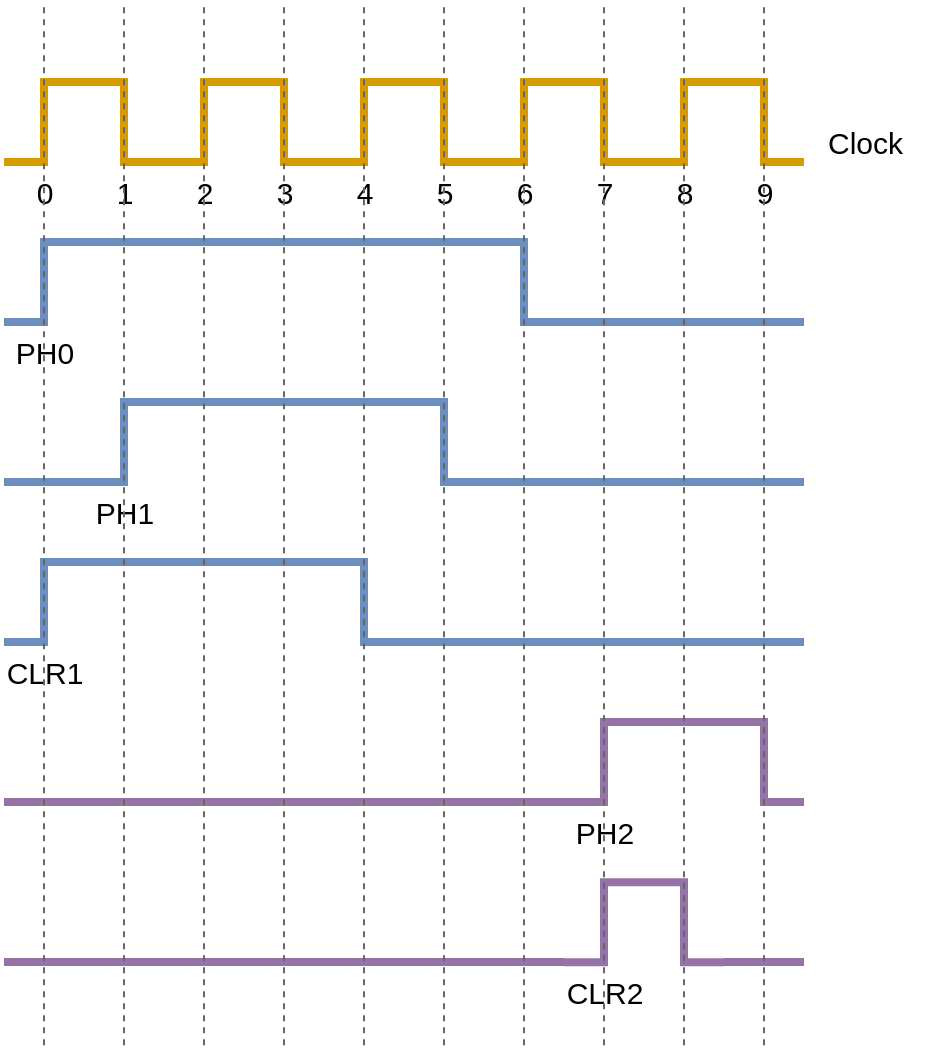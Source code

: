 <mxfile version="11.1.4" type="device"><diagram id="dlLYWyEFHIIqqdSQS2E-" name="Page-1"><mxGraphModel dx="1106" dy="858" grid="1" gridSize="10" guides="0" tooltips="1" connect="0" arrows="0" fold="1" page="1" pageScale="1" pageWidth="827" pageHeight="1169" math="0" shadow="0"><root><mxCell id="0"/><mxCell id="1" parent="0"/><mxCell id="YswauXhtLJzaek-8gpp3-6" value="0" style="pointerEvents=1;verticalLabelPosition=bottom;shadow=0;dashed=0;align=center;fillColor=#ffe6cc;html=1;verticalAlign=top;strokeWidth=4;shape=mxgraph.electrical.waveforms.step_1;fontStyle=0;fontSize=15;strokeColor=#d79b00;" parent="1" vertex="1"><mxGeometry x="100" y="360" width="40" height="40" as="geometry"/></mxCell><mxCell id="YswauXhtLJzaek-8gpp3-8" value="1" style="pointerEvents=1;verticalLabelPosition=bottom;shadow=0;dashed=0;align=center;fillColor=#ffe6cc;html=1;verticalAlign=top;strokeWidth=4;shape=mxgraph.electrical.waveforms.step_2;fontSize=15;fontStyle=0;strokeColor=#d79b00;" parent="1" vertex="1"><mxGeometry x="140" y="360" width="40" height="40" as="geometry"/></mxCell><mxCell id="YswauXhtLJzaek-8gpp3-11" value="2" style="pointerEvents=1;verticalLabelPosition=bottom;shadow=0;dashed=0;align=center;fillColor=#ffe6cc;html=1;verticalAlign=top;strokeWidth=4;shape=mxgraph.electrical.waveforms.step_1;fontStyle=0;fontSize=15;strokeColor=#d79b00;" parent="1" vertex="1"><mxGeometry x="180" y="360" width="40" height="40" as="geometry"/></mxCell><mxCell id="YswauXhtLJzaek-8gpp3-12" value="3" style="pointerEvents=1;verticalLabelPosition=bottom;shadow=0;dashed=0;align=center;fillColor=#ffe6cc;html=1;verticalAlign=top;strokeWidth=4;shape=mxgraph.electrical.waveforms.step_2;fontSize=15;fontStyle=0;strokeColor=#d79b00;" parent="1" vertex="1"><mxGeometry x="220" y="360" width="40" height="40" as="geometry"/></mxCell><mxCell id="YswauXhtLJzaek-8gpp3-13" value="4" style="pointerEvents=1;verticalLabelPosition=bottom;shadow=0;dashed=0;align=center;fillColor=#ffe6cc;html=1;verticalAlign=top;strokeWidth=4;shape=mxgraph.electrical.waveforms.step_1;fontStyle=0;fontSize=15;strokeColor=#d79b00;" parent="1" vertex="1"><mxGeometry x="260" y="360" width="40" height="40" as="geometry"/></mxCell><mxCell id="YswauXhtLJzaek-8gpp3-14" value="5" style="pointerEvents=1;verticalLabelPosition=bottom;shadow=0;dashed=0;align=center;fillColor=#ffe6cc;html=1;verticalAlign=top;strokeWidth=4;shape=mxgraph.electrical.waveforms.step_2;fontSize=15;fontStyle=0;strokeColor=#d79b00;" parent="1" vertex="1"><mxGeometry x="300" y="360" width="40" height="40" as="geometry"/></mxCell><mxCell id="YswauXhtLJzaek-8gpp3-15" value="6" style="pointerEvents=1;verticalLabelPosition=bottom;shadow=0;dashed=0;align=center;fillColor=#ffe6cc;html=1;verticalAlign=top;strokeWidth=4;shape=mxgraph.electrical.waveforms.step_1;fontStyle=0;fontSize=15;strokeColor=#d79b00;" parent="1" vertex="1"><mxGeometry x="340" y="360" width="40" height="40" as="geometry"/></mxCell><mxCell id="YswauXhtLJzaek-8gpp3-16" value="7" style="pointerEvents=1;verticalLabelPosition=bottom;shadow=0;dashed=0;align=center;fillColor=#ffe6cc;html=1;verticalAlign=top;strokeWidth=4;shape=mxgraph.electrical.waveforms.step_2;fontSize=15;fontStyle=0;strokeColor=#d79b00;" parent="1" vertex="1"><mxGeometry x="380" y="360" width="40" height="40" as="geometry"/></mxCell><mxCell id="YswauXhtLJzaek-8gpp3-20" value="PH0" style="pointerEvents=1;verticalLabelPosition=bottom;shadow=0;dashed=0;align=center;fillColor=#dae8fc;html=1;verticalAlign=top;strokeWidth=4;shape=mxgraph.electrical.waveforms.step_1;fontSize=15;strokeColor=#6c8ebf;fontStyle=0" parent="1" vertex="1"><mxGeometry x="100" y="440" width="40" height="40" as="geometry"/></mxCell><mxCell id="YswauXhtLJzaek-8gpp3-21" value="" style="pointerEvents=1;verticalLabelPosition=bottom;shadow=0;dashed=0;align=center;fillColor=#dae8fc;html=1;verticalAlign=top;strokeWidth=4;shape=mxgraph.electrical.waveforms.step_2;fontSize=15;strokeColor=#6c8ebf;" parent="1" vertex="1"><mxGeometry x="340" y="440" width="40" height="40" as="geometry"/></mxCell><mxCell id="YswauXhtLJzaek-8gpp3-23" value="" style="endArrow=none;html=1;fontSize=15;strokeWidth=4;fillColor=#dae8fc;strokeColor=#6c8ebf;align=center;verticalAlign=top;" parent="1" edge="1"><mxGeometry width="50" height="50" relative="1" as="geometry"><mxPoint x="380" y="480" as="sourcePoint"/><mxPoint x="500" y="480" as="targetPoint"/><Array as="points"><mxPoint x="380" y="480"/></Array></mxGeometry></mxCell><mxCell id="YswauXhtLJzaek-8gpp3-26" value="PH1" style="pointerEvents=1;verticalLabelPosition=bottom;shadow=0;dashed=0;align=center;fillColor=#dae8fc;html=1;verticalAlign=top;strokeWidth=4;shape=mxgraph.electrical.waveforms.step_1;fontSize=15;strokeColor=#6c8ebf;fontStyle=0" parent="1" vertex="1"><mxGeometry x="140" y="520" width="40" height="40" as="geometry"/></mxCell><mxCell id="YswauXhtLJzaek-8gpp3-27" value="" style="pointerEvents=1;verticalLabelPosition=bottom;shadow=0;dashed=0;align=center;fillColor=#dae8fc;html=1;verticalAlign=top;strokeWidth=4;shape=mxgraph.electrical.waveforms.step_2;fontSize=15;strokeColor=#6c8ebf;" parent="1" vertex="1"><mxGeometry x="300" y="520" width="40" height="40" as="geometry"/></mxCell><mxCell id="YswauXhtLJzaek-8gpp3-28" value="" style="endArrow=none;html=1;fontSize=15;strokeWidth=4;fillColor=#dae8fc;strokeColor=#6c8ebf;rounded=0;align=center;verticalAlign=top;" parent="1" edge="1"><mxGeometry width="50" height="50" relative="1" as="geometry"><mxPoint x="180" y="520" as="sourcePoint"/><mxPoint x="300" y="520" as="targetPoint"/><Array as="points"/></mxGeometry></mxCell><mxCell id="YswauXhtLJzaek-8gpp3-29" value="" style="endArrow=none;html=1;fontSize=15;strokeWidth=4;fillColor=#dae8fc;strokeColor=#6c8ebf;rounded=0;align=center;verticalAlign=top;exitX=0.992;exitY=1;exitDx=0;exitDy=0;exitPerimeter=0;" parent="1" source="YswauXhtLJzaek-8gpp3-27" edge="1"><mxGeometry width="50" height="50" relative="1" as="geometry"><mxPoint x="380" y="560" as="sourcePoint"/><mxPoint x="500" y="560" as="targetPoint"/><Array as="points"/></mxGeometry></mxCell><mxCell id="YswauXhtLJzaek-8gpp3-31" value="CLR1" style="pointerEvents=1;verticalLabelPosition=bottom;shadow=0;dashed=0;align=center;fillColor=#dae8fc;html=1;verticalAlign=top;strokeWidth=4;shape=mxgraph.electrical.waveforms.step_1;fontSize=15;strokeColor=#6c8ebf;fontStyle=0" parent="1" vertex="1"><mxGeometry x="100" y="600" width="40" height="40" as="geometry"/></mxCell><mxCell id="YswauXhtLJzaek-8gpp3-32" value="" style="pointerEvents=1;verticalLabelPosition=bottom;shadow=0;dashed=0;align=center;fillColor=#dae8fc;html=1;verticalAlign=top;strokeWidth=4;shape=mxgraph.electrical.waveforms.step_2;fontSize=15;strokeColor=#6c8ebf;" parent="1" vertex="1"><mxGeometry x="260" y="600" width="40" height="40" as="geometry"/></mxCell><mxCell id="YswauXhtLJzaek-8gpp3-33" value="" style="endArrow=none;html=1;fontSize=15;strokeWidth=4;fillColor=#dae8fc;strokeColor=#6c8ebf;rounded=0;align=center;verticalAlign=top;" parent="1" edge="1"><mxGeometry width="50" height="50" relative="1" as="geometry"><mxPoint x="140" y="600" as="sourcePoint"/><mxPoint x="260" y="600" as="targetPoint"/><Array as="points"/></mxGeometry></mxCell><mxCell id="YswauXhtLJzaek-8gpp3-34" value="" style="endArrow=none;html=1;fontSize=15;strokeWidth=4;fillColor=#dae8fc;strokeColor=#6c8ebf;rounded=0;align=center;verticalAlign=top;" parent="1" edge="1"><mxGeometry width="50" height="50" relative="1" as="geometry"><mxPoint x="300" y="640" as="sourcePoint"/><mxPoint x="500" y="640" as="targetPoint"/><Array as="points"/></mxGeometry></mxCell><mxCell id="YswauXhtLJzaek-8gpp3-43" value="PH2" style="pointerEvents=1;verticalLabelPosition=bottom;shadow=0;dashed=0;align=center;fillColor=#e1d5e7;html=1;verticalAlign=top;strokeWidth=4;shape=mxgraph.electrical.waveforms.step_1;fontSize=15;strokeColor=#9673a6;fontStyle=0" parent="1" vertex="1"><mxGeometry x="380" y="680" width="40" height="40" as="geometry"/></mxCell><mxCell id="YswauXhtLJzaek-8gpp3-44" value="" style="pointerEvents=1;verticalLabelPosition=bottom;shadow=0;dashed=0;align=center;fillColor=#e1d5e7;html=1;verticalAlign=top;strokeWidth=4;shape=mxgraph.electrical.waveforms.step_2;fontSize=15;strokeColor=#9673a6;" parent="1" vertex="1"><mxGeometry x="460" y="680" width="40" height="40" as="geometry"/></mxCell><mxCell id="YswauXhtLJzaek-8gpp3-45" value="" style="endArrow=none;html=1;fontSize=15;strokeWidth=4;fillColor=#e1d5e7;strokeColor=#9673a6;rounded=0;align=center;verticalAlign=top;" parent="1" edge="1"><mxGeometry width="50" height="50" relative="1" as="geometry"><mxPoint x="420" y="680" as="sourcePoint"/><mxPoint x="460" y="680" as="targetPoint"/><Array as="points"/></mxGeometry></mxCell><mxCell id="YswauXhtLJzaek-8gpp3-48" value="CLR2" style="pointerEvents=1;verticalLabelPosition=bottom;shadow=0;dashed=0;align=center;fillColor=#e1d5e7;html=1;verticalAlign=top;strokeWidth=4;shape=mxgraph.electrical.waveforms.step_1;fontSize=15;strokeColor=#9673a6;fontStyle=0" parent="1" vertex="1"><mxGeometry x="380" y="760.1" width="40" height="40" as="geometry"/></mxCell><mxCell id="YswauXhtLJzaek-8gpp3-49" value="" style="pointerEvents=1;verticalLabelPosition=bottom;shadow=0;dashed=0;align=center;fillColor=#e1d5e7;html=1;verticalAlign=top;strokeWidth=4;shape=mxgraph.electrical.waveforms.step_2;fontSize=15;strokeColor=#9673a6;" parent="1" vertex="1"><mxGeometry x="420" y="760.1" width="40" height="40" as="geometry"/></mxCell><mxCell id="YswauXhtLJzaek-8gpp3-51" value="" style="endArrow=none;html=1;fontSize=15;strokeWidth=4;fillColor=#e1d5e7;strokeColor=#9673a6;rounded=0;align=center;verticalAlign=top;" parent="1" edge="1"><mxGeometry width="50" height="50" relative="1" as="geometry"><mxPoint x="100" y="800" as="sourcePoint"/><mxPoint x="380" y="800" as="targetPoint"/><Array as="points"/></mxGeometry></mxCell><mxCell id="YswauXhtLJzaek-8gpp3-52" value="" style="endArrow=none;html=1;fontSize=15;strokeWidth=4;fillColor=#e1d5e7;strokeColor=#9673a6;rounded=0;align=center;verticalAlign=top;" parent="1" edge="1"><mxGeometry width="50" height="50" relative="1" as="geometry"><mxPoint x="100" y="720" as="sourcePoint"/><mxPoint x="380" y="720" as="targetPoint"/><Array as="points"/></mxGeometry></mxCell><mxCell id="YswauXhtLJzaek-8gpp3-53" value="" style="endArrow=none;html=1;fontSize=15;strokeWidth=4;fillColor=#e1d5e7;strokeColor=#9673a6;rounded=0;align=center;verticalAlign=top;" parent="1" edge="1"><mxGeometry width="50" height="50" relative="1" as="geometry"><mxPoint x="460" y="800" as="sourcePoint"/><mxPoint x="500" y="800" as="targetPoint"/><Array as="points"/></mxGeometry></mxCell><mxCell id="YswauXhtLJzaek-8gpp3-63" value="Clock" style="text;html=1;strokeColor=none;fillColor=none;align=left;verticalAlign=middle;whiteSpace=wrap;rounded=0;shadow=0;fontSize=15;" parent="1" vertex="1"><mxGeometry x="510" y="380" width="50" height="20" as="geometry"/></mxCell><mxCell id="ID1aFEeluTjemSjbkrbp-3" value="8" style="pointerEvents=1;verticalLabelPosition=bottom;shadow=0;dashed=0;align=center;fillColor=#ffe6cc;html=1;verticalAlign=top;strokeWidth=4;shape=mxgraph.electrical.waveforms.step_1;fontStyle=0;fontSize=15;strokeColor=#d79b00;" parent="1" vertex="1"><mxGeometry x="420" y="360" width="40" height="40" as="geometry"/></mxCell><mxCell id="ID1aFEeluTjemSjbkrbp-4" value="9" style="pointerEvents=1;verticalLabelPosition=bottom;shadow=0;dashed=0;align=center;fillColor=#ffe6cc;html=1;verticalAlign=top;strokeWidth=4;shape=mxgraph.electrical.waveforms.step_2;fontSize=15;fontStyle=0;strokeColor=#d79b00;" parent="1" vertex="1"><mxGeometry x="460" y="360" width="40" height="40" as="geometry"/></mxCell><mxCell id="ID1aFEeluTjemSjbkrbp-7" value="" style="endArrow=none;html=1;fontSize=15;strokeWidth=4;fillColor=#dae8fc;strokeColor=#6c8ebf;rounded=0;align=center;verticalAlign=top;" parent="1" edge="1"><mxGeometry width="50" height="50" relative="1" as="geometry"><mxPoint x="140" y="440" as="sourcePoint"/><mxPoint x="340" y="440" as="targetPoint"/><Array as="points"/></mxGeometry></mxCell><mxCell id="ID1aFEeluTjemSjbkrbp-8" value="" style="endArrow=none;html=1;fontSize=15;strokeWidth=4;fillColor=#dae8fc;strokeColor=#6c8ebf;rounded=0;align=center;verticalAlign=top;" parent="1" edge="1"><mxGeometry width="50" height="50" relative="1" as="geometry"><mxPoint x="100" y="560" as="sourcePoint"/><mxPoint x="140" y="560" as="targetPoint"/><Array as="points"/></mxGeometry></mxCell><mxCell id="O-zOcHXhQAFVi8X28u5--1" value="Lineas" parent="0"/><mxCell id="YswauXhtLJzaek-8gpp3-54" value="" style="endArrow=none;dashed=1;html=1;strokeWidth=1;fontSize=18;fillColor=#f5f5f5;strokeColor=#666666;verticalAlign=top;align=center;" parent="O-zOcHXhQAFVi8X28u5--1" edge="1"><mxGeometry width="50" height="50" relative="1" as="geometry"><mxPoint x="120" y="841.6" as="sourcePoint"/><mxPoint x="120" y="320" as="targetPoint"/></mxGeometry></mxCell><mxCell id="YswauXhtLJzaek-8gpp3-55" value="" style="endArrow=none;dashed=1;html=1;strokeWidth=1;fontSize=18;fillColor=#f5f5f5;strokeColor=#666666;verticalAlign=top;align=center;" parent="O-zOcHXhQAFVi8X28u5--1" edge="1"><mxGeometry width="50" height="50" relative="1" as="geometry"><mxPoint x="160" y="841.6" as="sourcePoint"/><mxPoint x="160" y="320" as="targetPoint"/></mxGeometry></mxCell><mxCell id="YswauXhtLJzaek-8gpp3-56" value="" style="endArrow=none;dashed=1;html=1;strokeWidth=1;fontSize=18;fillColor=#f5f5f5;strokeColor=#666666;verticalAlign=top;align=center;" parent="O-zOcHXhQAFVi8X28u5--1" edge="1"><mxGeometry width="50" height="50" relative="1" as="geometry"><mxPoint x="200" y="841.6" as="sourcePoint"/><mxPoint x="200" y="320" as="targetPoint"/></mxGeometry></mxCell><mxCell id="YswauXhtLJzaek-8gpp3-57" value="" style="endArrow=none;dashed=1;html=1;strokeWidth=1;fontSize=18;fillColor=#f5f5f5;strokeColor=#666666;verticalAlign=top;align=center;" parent="O-zOcHXhQAFVi8X28u5--1" edge="1"><mxGeometry width="50" height="50" relative="1" as="geometry"><mxPoint x="240" y="841.6" as="sourcePoint"/><mxPoint x="240" y="320" as="targetPoint"/></mxGeometry></mxCell><mxCell id="YswauXhtLJzaek-8gpp3-58" value="" style="endArrow=none;dashed=1;html=1;strokeWidth=1;fontSize=18;fillColor=#f5f5f5;strokeColor=#666666;verticalAlign=top;align=center;" parent="O-zOcHXhQAFVi8X28u5--1" edge="1"><mxGeometry width="50" height="50" relative="1" as="geometry"><mxPoint x="280" y="841.6" as="sourcePoint"/><mxPoint x="280" y="320" as="targetPoint"/></mxGeometry></mxCell><mxCell id="YswauXhtLJzaek-8gpp3-59" value="" style="endArrow=none;dashed=1;html=1;strokeWidth=1;fontSize=18;fillColor=#f5f5f5;strokeColor=#666666;verticalAlign=top;align=center;" parent="O-zOcHXhQAFVi8X28u5--1" edge="1"><mxGeometry width="50" height="50" relative="1" as="geometry"><mxPoint x="320" y="841.6" as="sourcePoint"/><mxPoint x="320" y="320" as="targetPoint"/></mxGeometry></mxCell><mxCell id="YswauXhtLJzaek-8gpp3-60" value="" style="endArrow=none;dashed=1;html=1;strokeWidth=1;fontSize=18;fillColor=#f5f5f5;strokeColor=#666666;verticalAlign=top;align=center;" parent="O-zOcHXhQAFVi8X28u5--1" edge="1"><mxGeometry width="50" height="50" relative="1" as="geometry"><mxPoint x="360" y="841.6" as="sourcePoint"/><mxPoint x="360" y="320" as="targetPoint"/></mxGeometry></mxCell><mxCell id="YswauXhtLJzaek-8gpp3-61" value="" style="endArrow=none;dashed=1;html=1;strokeWidth=1;fontSize=18;fillColor=#f5f5f5;strokeColor=#666666;verticalAlign=top;align=center;" parent="O-zOcHXhQAFVi8X28u5--1" edge="1"><mxGeometry width="50" height="50" relative="1" as="geometry"><mxPoint x="400" y="841.6" as="sourcePoint"/><mxPoint x="400" y="320" as="targetPoint"/></mxGeometry></mxCell><mxCell id="ID1aFEeluTjemSjbkrbp-10" value="" style="endArrow=none;dashed=1;html=1;strokeWidth=1;fontSize=18;fillColor=#f5f5f5;strokeColor=#666666;verticalAlign=top;align=center;" parent="O-zOcHXhQAFVi8X28u5--1" edge="1"><mxGeometry width="50" height="50" relative="1" as="geometry"><mxPoint x="440" y="841.6" as="sourcePoint"/><mxPoint x="440" y="320" as="targetPoint"/></mxGeometry></mxCell><mxCell id="ID1aFEeluTjemSjbkrbp-11" value="" style="endArrow=none;dashed=1;html=1;strokeWidth=1;fontSize=18;fillColor=#f5f5f5;strokeColor=#666666;verticalAlign=top;align=center;" parent="O-zOcHXhQAFVi8X28u5--1" edge="1"><mxGeometry width="50" height="50" relative="1" as="geometry"><mxPoint x="480" y="841.6" as="sourcePoint"/><mxPoint x="480" y="320" as="targetPoint"/></mxGeometry></mxCell></root></mxGraphModel></diagram></mxfile>